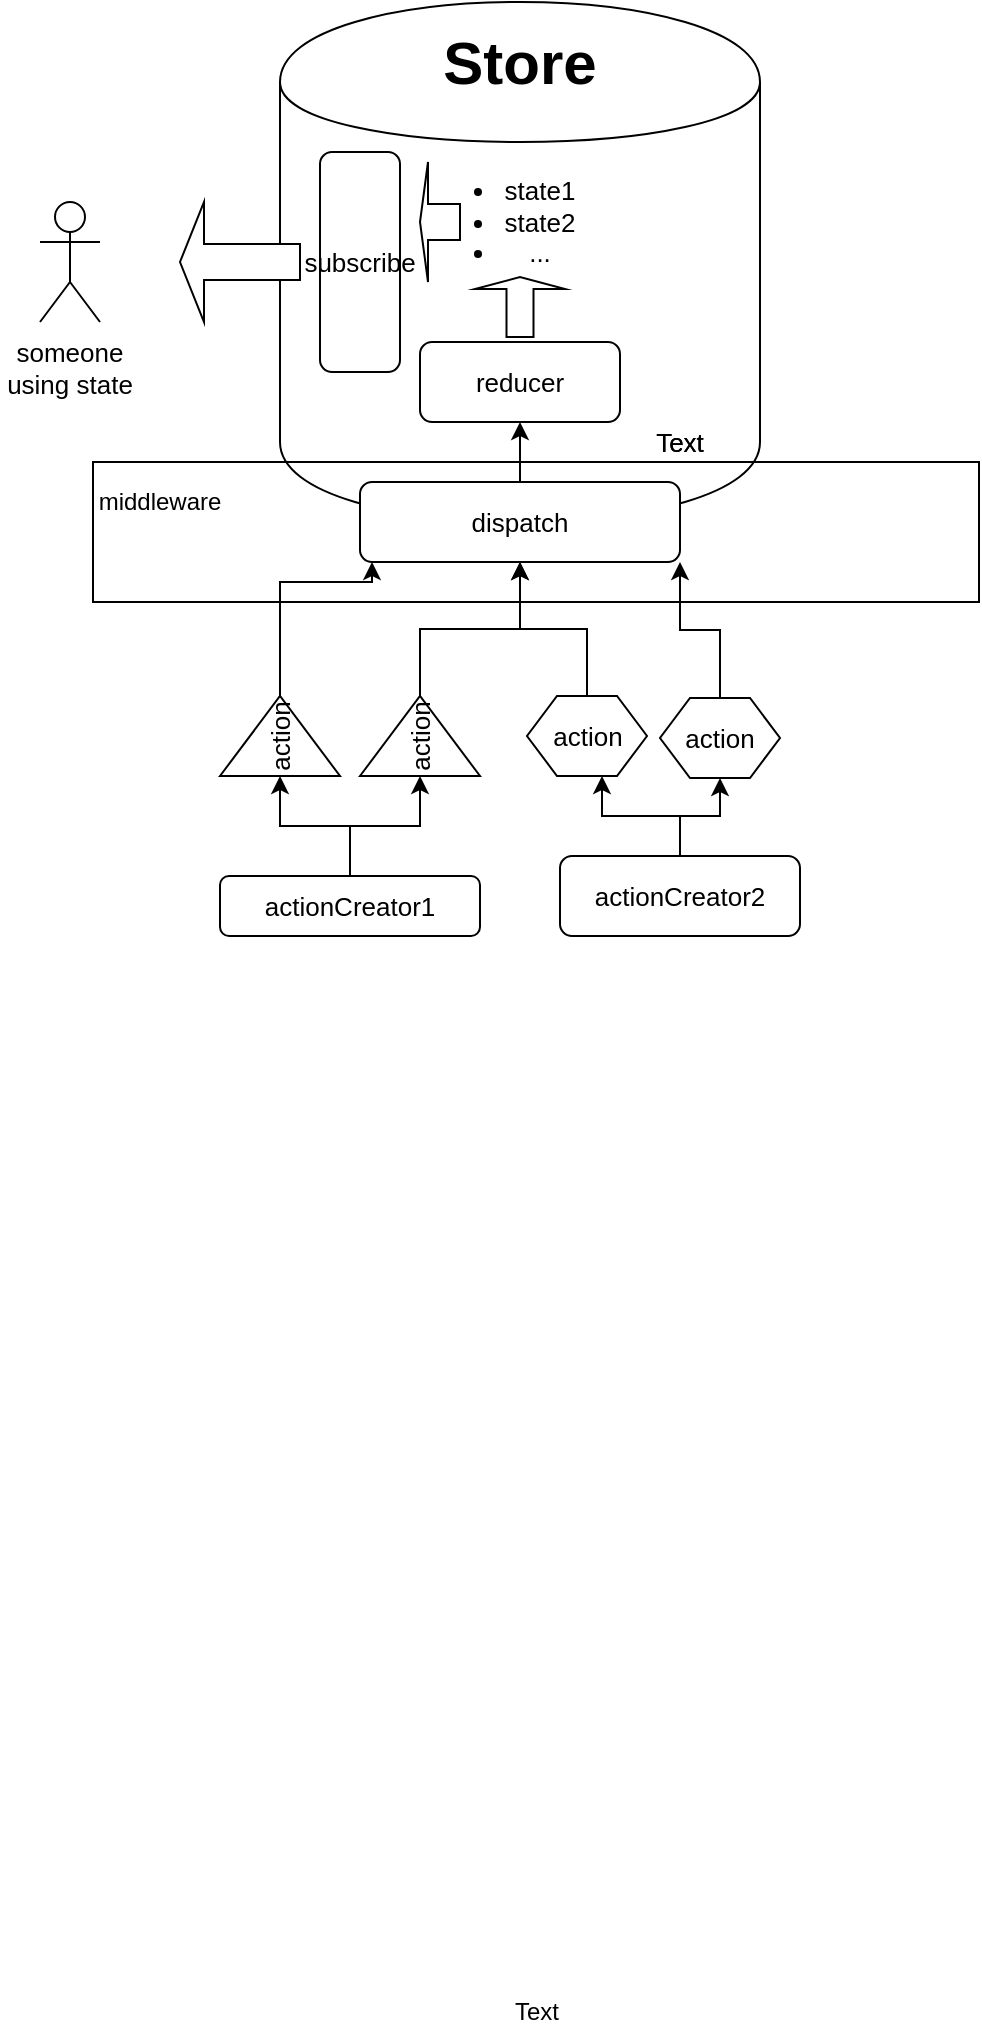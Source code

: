 <mxfile version="13.1.3">
    <diagram id="6hGFLwfOUW9BJ-s0fimq" name="Page-1">
        <mxGraphModel dx="858" dy="572" grid="1" gridSize="10" guides="1" tooltips="1" connect="1" arrows="1" fold="1" page="1" pageScale="1" pageWidth="827" pageHeight="1169" math="0" shadow="0">
            <root>
                <mxCell id="0"/>
                <mxCell id="1" parent="0"/>
                <mxCell id="2" value="" style="shape=cylinder;whiteSpace=wrap;html=1;boundedLbl=1;backgroundOutline=1;" parent="1" vertex="1">
                    <mxGeometry x="230" y="70" width="240" height="260" as="geometry"/>
                </mxCell>
                <mxCell id="3" value="Store&lt;br style=&quot;font-size: 30px;&quot;&gt;" style="text;html=1;strokeColor=none;fillColor=none;align=center;verticalAlign=middle;whiteSpace=wrap;rounded=0;fontSize=30;fontStyle=1" parent="1" vertex="1">
                    <mxGeometry x="330" y="90" width="40" height="20" as="geometry"/>
                </mxCell>
                <mxCell id="4" value="&lt;ul style=&quot;font-size: 13px;&quot;&gt;&lt;li style=&quot;font-size: 13px;&quot;&gt;state1&lt;/li&gt;&lt;li style=&quot;font-size: 13px;&quot;&gt;state2&lt;/li&gt;&lt;li style=&quot;font-size: 13px;&quot;&gt;...&lt;/li&gt;&lt;/ul&gt;" style="text;html=1;strokeColor=none;fillColor=none;align=center;verticalAlign=middle;whiteSpace=wrap;rounded=0;fontSize=13;" parent="1" vertex="1">
                    <mxGeometry x="320" y="170" width="40" height="20" as="geometry"/>
                </mxCell>
                <mxCell id="6" value="reducer" style="rounded=1;whiteSpace=wrap;html=1;fontSize=13;" parent="1" vertex="1">
                    <mxGeometry x="300" y="240" width="100" height="40" as="geometry"/>
                </mxCell>
                <mxCell id="29" style="edgeStyle=orthogonalEdgeStyle;rounded=0;orthogonalLoop=1;jettySize=auto;html=1;fontSize=13;" parent="1" source="7" target="6" edge="1">
                    <mxGeometry relative="1" as="geometry"/>
                </mxCell>
                <mxCell id="7" value="dispatch" style="rounded=1;whiteSpace=wrap;html=1;fontSize=13;" parent="1" vertex="1">
                    <mxGeometry x="270" y="310" width="160" height="40" as="geometry"/>
                </mxCell>
                <mxCell id="8" value="subscribe" style="rounded=1;whiteSpace=wrap;html=1;fontSize=13;" parent="1" vertex="1">
                    <mxGeometry x="250" y="145" width="40" height="110" as="geometry"/>
                </mxCell>
                <mxCell id="20" style="edgeStyle=orthogonalEdgeStyle;rounded=0;orthogonalLoop=1;jettySize=auto;html=1;entryX=0;entryY=0.5;entryDx=0;entryDy=0;fontSize=13;" parent="1" source="9" target="11" edge="1">
                    <mxGeometry relative="1" as="geometry"/>
                </mxCell>
                <mxCell id="21" style="edgeStyle=orthogonalEdgeStyle;rounded=0;orthogonalLoop=1;jettySize=auto;html=1;entryX=0;entryY=0.5;entryDx=0;entryDy=0;fontSize=13;" parent="1" source="9" target="15" edge="1">
                    <mxGeometry relative="1" as="geometry"/>
                </mxCell>
                <mxCell id="9" value="actionCreator1" style="rounded=1;whiteSpace=wrap;html=1;fontSize=13;" parent="1" vertex="1">
                    <mxGeometry x="200" y="507" width="130" height="30" as="geometry"/>
                </mxCell>
                <mxCell id="28" style="edgeStyle=orthogonalEdgeStyle;rounded=0;orthogonalLoop=1;jettySize=auto;html=1;fontSize=13;" parent="1" source="11" edge="1">
                    <mxGeometry relative="1" as="geometry">
                        <mxPoint x="276" y="350" as="targetPoint"/>
                        <Array as="points">
                            <mxPoint x="230" y="360"/>
                            <mxPoint x="276" y="360"/>
                        </Array>
                    </mxGeometry>
                </mxCell>
                <mxCell id="11" value="action" style="triangle;whiteSpace=wrap;html=1;fontSize=13;rotation=-90;" parent="1" vertex="1">
                    <mxGeometry x="210" y="407" width="40" height="60" as="geometry"/>
                </mxCell>
                <mxCell id="24" style="edgeStyle=orthogonalEdgeStyle;rounded=0;orthogonalLoop=1;jettySize=auto;html=1;entryX=0.5;entryY=1;entryDx=0;entryDy=0;fontSize=13;" parent="1" source="15" target="7" edge="1">
                    <mxGeometry relative="1" as="geometry"/>
                </mxCell>
                <mxCell id="15" value="action" style="triangle;whiteSpace=wrap;html=1;fontSize=13;rotation=-90;" parent="1" vertex="1">
                    <mxGeometry x="280" y="407" width="40" height="60" as="geometry"/>
                </mxCell>
                <mxCell id="26" style="edgeStyle=orthogonalEdgeStyle;rounded=0;orthogonalLoop=1;jettySize=auto;html=1;entryX=0.5;entryY=1;entryDx=0;entryDy=0;fontSize=13;" parent="1" source="17" target="7" edge="1">
                    <mxGeometry relative="1" as="geometry"/>
                </mxCell>
                <mxCell id="17" value="action" style="shape=hexagon;perimeter=hexagonPerimeter2;whiteSpace=wrap;html=1;fontSize=13;" parent="1" vertex="1">
                    <mxGeometry x="353.5" y="417" width="60" height="40" as="geometry"/>
                </mxCell>
                <mxCell id="27" style="edgeStyle=orthogonalEdgeStyle;rounded=0;orthogonalLoop=1;jettySize=auto;html=1;entryX=1;entryY=1;entryDx=0;entryDy=0;fontSize=13;" parent="1" source="18" target="7" edge="1">
                    <mxGeometry relative="1" as="geometry"/>
                </mxCell>
                <mxCell id="18" value="action" style="shape=hexagon;perimeter=hexagonPerimeter2;whiteSpace=wrap;html=1;fontSize=13;" parent="1" vertex="1">
                    <mxGeometry x="420" y="418" width="60" height="40" as="geometry"/>
                </mxCell>
                <mxCell id="22" style="edgeStyle=orthogonalEdgeStyle;rounded=0;orthogonalLoop=1;jettySize=auto;html=1;entryX=0.625;entryY=1;entryDx=0;entryDy=0;fontSize=13;" parent="1" source="19" target="17" edge="1">
                    <mxGeometry relative="1" as="geometry"/>
                </mxCell>
                <mxCell id="23" style="edgeStyle=orthogonalEdgeStyle;rounded=0;orthogonalLoop=1;jettySize=auto;html=1;entryX=0.5;entryY=1;entryDx=0;entryDy=0;fontSize=13;" parent="1" source="19" target="18" edge="1">
                    <mxGeometry relative="1" as="geometry"/>
                </mxCell>
                <mxCell id="19" value="actionCreator2" style="rounded=1;whiteSpace=wrap;html=1;fontSize=13;" parent="1" vertex="1">
                    <mxGeometry x="370" y="497" width="120" height="40" as="geometry"/>
                </mxCell>
                <mxCell id="30" value="" style="shape=singleArrow;whiteSpace=wrap;html=1;fontSize=13;rotation=-90;" parent="1" vertex="1">
                    <mxGeometry x="335" y="200" width="30" height="45" as="geometry"/>
                </mxCell>
                <mxCell id="31" value="" style="shape=singleArrow;direction=west;whiteSpace=wrap;html=1;fontSize=13;" parent="1" vertex="1">
                    <mxGeometry x="300" y="150" width="20" height="60" as="geometry"/>
                </mxCell>
                <mxCell id="32" value="" style="shape=singleArrow;direction=west;whiteSpace=wrap;html=1;fontSize=13;" parent="1" vertex="1">
                    <mxGeometry x="180" y="170" width="60" height="60" as="geometry"/>
                </mxCell>
                <mxCell id="33" value="" style="shape=umlActor;verticalLabelPosition=bottom;labelBackgroundColor=#ffffff;verticalAlign=top;html=1;outlineConnect=0;fontSize=13;" parent="1" vertex="1">
                    <mxGeometry x="110" y="170" width="30" height="60" as="geometry"/>
                </mxCell>
                <mxCell id="34" value="Text" style="text;html=1;strokeColor=none;fillColor=none;align=center;verticalAlign=middle;whiteSpace=wrap;rounded=0;fontSize=13;" parent="1" vertex="1">
                    <mxGeometry x="410" y="280" width="40" height="20" as="geometry"/>
                </mxCell>
                <mxCell id="35" value="Text" style="text;html=1;strokeColor=none;fillColor=none;align=center;verticalAlign=middle;whiteSpace=wrap;rounded=0;fontSize=13;" parent="1" vertex="1">
                    <mxGeometry x="410" y="280" width="40" height="20" as="geometry"/>
                </mxCell>
                <mxCell id="36" value="someone&lt;br&gt;using state" style="text;html=1;strokeColor=none;fillColor=none;align=center;verticalAlign=middle;whiteSpace=wrap;rounded=0;fontSize=13;" parent="1" vertex="1">
                    <mxGeometry x="90" y="235" width="70" height="35" as="geometry"/>
                </mxCell>
                <mxCell id="65" value="Text" style="text;html=1;align=center;verticalAlign=middle;resizable=0;points=[];autosize=1;" parent="1" vertex="1">
                    <mxGeometry x="338" y="1065" width="40" height="20" as="geometry"/>
                </mxCell>
                <mxCell id="67" value="middleware&lt;br&gt;" style="text;html=1;strokeColor=none;fillColor=none;align=center;verticalAlign=middle;whiteSpace=wrap;rounded=0;" vertex="1" parent="1">
                    <mxGeometry x="150" y="310" width="40" height="20" as="geometry"/>
                </mxCell>
                <mxCell id="68" value="" style="rounded=0;whiteSpace=wrap;html=1;fontStyle=1;fillColor=none;" vertex="1" parent="1">
                    <mxGeometry x="136.5" y="300" width="443" height="70" as="geometry"/>
                </mxCell>
            </root>
        </mxGraphModel>
    </diagram>
</mxfile>
